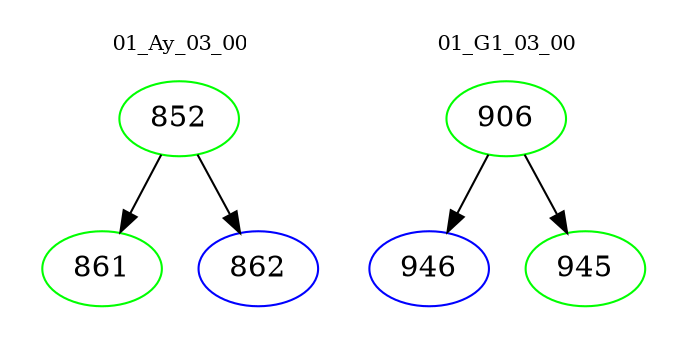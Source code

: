 digraph{
subgraph cluster_0 {
color = white
label = "01_Ay_03_00";
fontsize=10;
T0_852 [label="852", color="green"]
T0_852 -> T0_861 [color="black"]
T0_861 [label="861", color="green"]
T0_852 -> T0_862 [color="black"]
T0_862 [label="862", color="blue"]
}
subgraph cluster_1 {
color = white
label = "01_G1_03_00";
fontsize=10;
T1_906 [label="906", color="green"]
T1_906 -> T1_946 [color="black"]
T1_946 [label="946", color="blue"]
T1_906 -> T1_945 [color="black"]
T1_945 [label="945", color="green"]
}
}

